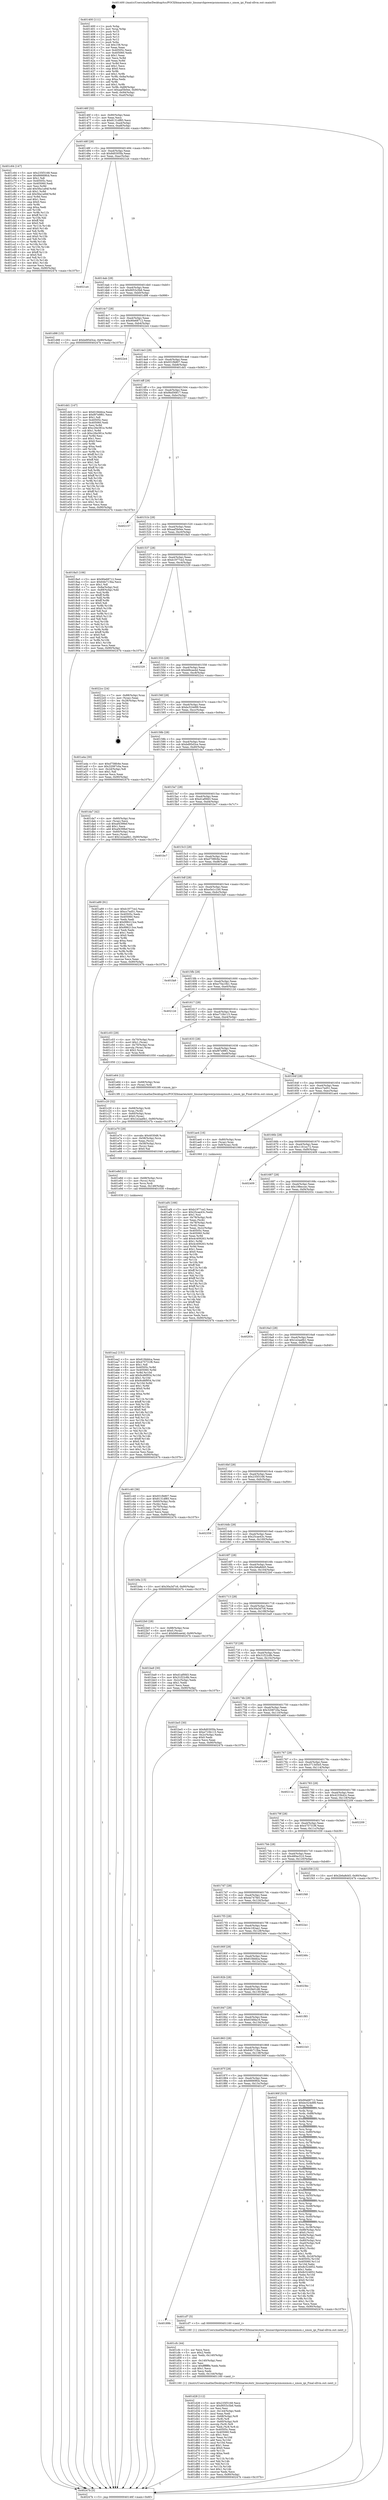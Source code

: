 digraph "0x401400" {
  label = "0x401400 (/mnt/c/Users/mathe/Desktop/tcc/POCII/binaries/extr_linuxarchpowerpcxmonxmon.c_xmon_ipi_Final-ollvm.out::main(0))"
  labelloc = "t"
  node[shape=record]

  Entry [label="",width=0.3,height=0.3,shape=circle,fillcolor=black,style=filled]
  "0x40146f" [label="{
     0x40146f [32]\l
     | [instrs]\l
     &nbsp;&nbsp;0x40146f \<+6\>: mov -0x90(%rbp),%eax\l
     &nbsp;&nbsp;0x401475 \<+2\>: mov %eax,%ecx\l
     &nbsp;&nbsp;0x401477 \<+6\>: sub $0x8131df85,%ecx\l
     &nbsp;&nbsp;0x40147d \<+6\>: mov %eax,-0xa4(%rbp)\l
     &nbsp;&nbsp;0x401483 \<+6\>: mov %ecx,-0xa8(%rbp)\l
     &nbsp;&nbsp;0x401489 \<+6\>: je 0000000000401c64 \<main+0x864\>\l
  }"]
  "0x401c64" [label="{
     0x401c64 [147]\l
     | [instrs]\l
     &nbsp;&nbsp;0x401c64 \<+5\>: mov $0x235f3168,%eax\l
     &nbsp;&nbsp;0x401c69 \<+5\>: mov $0x66669fcb,%ecx\l
     &nbsp;&nbsp;0x401c6e \<+2\>: mov $0x1,%dl\l
     &nbsp;&nbsp;0x401c70 \<+7\>: mov 0x40505c,%esi\l
     &nbsp;&nbsp;0x401c77 \<+7\>: mov 0x405060,%edi\l
     &nbsp;&nbsp;0x401c7e \<+3\>: mov %esi,%r8d\l
     &nbsp;&nbsp;0x401c81 \<+7\>: add $0x56a1a94f,%r8d\l
     &nbsp;&nbsp;0x401c88 \<+4\>: sub $0x1,%r8d\l
     &nbsp;&nbsp;0x401c8c \<+7\>: sub $0x56a1a94f,%r8d\l
     &nbsp;&nbsp;0x401c93 \<+4\>: imul %r8d,%esi\l
     &nbsp;&nbsp;0x401c97 \<+3\>: and $0x1,%esi\l
     &nbsp;&nbsp;0x401c9a \<+3\>: cmp $0x0,%esi\l
     &nbsp;&nbsp;0x401c9d \<+4\>: sete %r9b\l
     &nbsp;&nbsp;0x401ca1 \<+3\>: cmp $0xa,%edi\l
     &nbsp;&nbsp;0x401ca4 \<+4\>: setl %r10b\l
     &nbsp;&nbsp;0x401ca8 \<+3\>: mov %r9b,%r11b\l
     &nbsp;&nbsp;0x401cab \<+4\>: xor $0xff,%r11b\l
     &nbsp;&nbsp;0x401caf \<+3\>: mov %r10b,%bl\l
     &nbsp;&nbsp;0x401cb2 \<+3\>: xor $0xff,%bl\l
     &nbsp;&nbsp;0x401cb5 \<+3\>: xor $0x0,%dl\l
     &nbsp;&nbsp;0x401cb8 \<+3\>: mov %r11b,%r14b\l
     &nbsp;&nbsp;0x401cbb \<+4\>: and $0x0,%r14b\l
     &nbsp;&nbsp;0x401cbf \<+3\>: and %dl,%r9b\l
     &nbsp;&nbsp;0x401cc2 \<+3\>: mov %bl,%r15b\l
     &nbsp;&nbsp;0x401cc5 \<+4\>: and $0x0,%r15b\l
     &nbsp;&nbsp;0x401cc9 \<+3\>: and %dl,%r10b\l
     &nbsp;&nbsp;0x401ccc \<+3\>: or %r9b,%r14b\l
     &nbsp;&nbsp;0x401ccf \<+3\>: or %r10b,%r15b\l
     &nbsp;&nbsp;0x401cd2 \<+3\>: xor %r15b,%r14b\l
     &nbsp;&nbsp;0x401cd5 \<+3\>: or %bl,%r11b\l
     &nbsp;&nbsp;0x401cd8 \<+4\>: xor $0xff,%r11b\l
     &nbsp;&nbsp;0x401cdc \<+3\>: or $0x0,%dl\l
     &nbsp;&nbsp;0x401cdf \<+3\>: and %dl,%r11b\l
     &nbsp;&nbsp;0x401ce2 \<+3\>: or %r11b,%r14b\l
     &nbsp;&nbsp;0x401ce5 \<+4\>: test $0x1,%r14b\l
     &nbsp;&nbsp;0x401ce9 \<+3\>: cmovne %ecx,%eax\l
     &nbsp;&nbsp;0x401cec \<+6\>: mov %eax,-0x90(%rbp)\l
     &nbsp;&nbsp;0x401cf2 \<+5\>: jmp 000000000040247b \<main+0x107b\>\l
  }"]
  "0x40148f" [label="{
     0x40148f [28]\l
     | [instrs]\l
     &nbsp;&nbsp;0x40148f \<+5\>: jmp 0000000000401494 \<main+0x94\>\l
     &nbsp;&nbsp;0x401494 \<+6\>: mov -0xa4(%rbp),%eax\l
     &nbsp;&nbsp;0x40149a \<+5\>: sub $0x8d0305fa,%eax\l
     &nbsp;&nbsp;0x40149f \<+6\>: mov %eax,-0xac(%rbp)\l
     &nbsp;&nbsp;0x4014a5 \<+6\>: je 00000000004021a4 \<main+0xda4\>\l
  }"]
  Exit [label="",width=0.3,height=0.3,shape=circle,fillcolor=black,style=filled,peripheries=2]
  "0x4021a4" [label="{
     0x4021a4\l
  }", style=dashed]
  "0x4014ab" [label="{
     0x4014ab [28]\l
     | [instrs]\l
     &nbsp;&nbsp;0x4014ab \<+5\>: jmp 00000000004014b0 \<main+0xb0\>\l
     &nbsp;&nbsp;0x4014b0 \<+6\>: mov -0xa4(%rbp),%eax\l
     &nbsp;&nbsp;0x4014b6 \<+5\>: sub $0x9053c5b6,%eax\l
     &nbsp;&nbsp;0x4014bb \<+6\>: mov %eax,-0xb0(%rbp)\l
     &nbsp;&nbsp;0x4014c1 \<+6\>: je 0000000000401d98 \<main+0x998\>\l
  }"]
  "0x401ea2" [label="{
     0x401ea2 [151]\l
     | [instrs]\l
     &nbsp;&nbsp;0x401ea2 \<+5\>: mov $0x61fdddca,%eax\l
     &nbsp;&nbsp;0x401ea7 \<+5\>: mov $0x475731f6,%esi\l
     &nbsp;&nbsp;0x401eac \<+2\>: mov $0x1,%dl\l
     &nbsp;&nbsp;0x401eae \<+8\>: mov 0x40505c,%r8d\l
     &nbsp;&nbsp;0x401eb6 \<+8\>: mov 0x405060,%r9d\l
     &nbsp;&nbsp;0x401ebe \<+3\>: mov %r8d,%r10d\l
     &nbsp;&nbsp;0x401ec1 \<+7\>: add $0x9cd6f954,%r10d\l
     &nbsp;&nbsp;0x401ec8 \<+4\>: sub $0x1,%r10d\l
     &nbsp;&nbsp;0x401ecc \<+7\>: sub $0x9cd6f954,%r10d\l
     &nbsp;&nbsp;0x401ed3 \<+4\>: imul %r10d,%r8d\l
     &nbsp;&nbsp;0x401ed7 \<+4\>: and $0x1,%r8d\l
     &nbsp;&nbsp;0x401edb \<+4\>: cmp $0x0,%r8d\l
     &nbsp;&nbsp;0x401edf \<+4\>: sete %r11b\l
     &nbsp;&nbsp;0x401ee3 \<+4\>: cmp $0xa,%r9d\l
     &nbsp;&nbsp;0x401ee7 \<+3\>: setl %bl\l
     &nbsp;&nbsp;0x401eea \<+3\>: mov %r11b,%r14b\l
     &nbsp;&nbsp;0x401eed \<+4\>: xor $0xff,%r14b\l
     &nbsp;&nbsp;0x401ef1 \<+3\>: mov %bl,%r15b\l
     &nbsp;&nbsp;0x401ef4 \<+4\>: xor $0xff,%r15b\l
     &nbsp;&nbsp;0x401ef8 \<+3\>: xor $0x0,%dl\l
     &nbsp;&nbsp;0x401efb \<+3\>: mov %r14b,%r12b\l
     &nbsp;&nbsp;0x401efe \<+4\>: and $0x0,%r12b\l
     &nbsp;&nbsp;0x401f02 \<+3\>: and %dl,%r11b\l
     &nbsp;&nbsp;0x401f05 \<+3\>: mov %r15b,%r13b\l
     &nbsp;&nbsp;0x401f08 \<+4\>: and $0x0,%r13b\l
     &nbsp;&nbsp;0x401f0c \<+2\>: and %dl,%bl\l
     &nbsp;&nbsp;0x401f0e \<+3\>: or %r11b,%r12b\l
     &nbsp;&nbsp;0x401f11 \<+3\>: or %bl,%r13b\l
     &nbsp;&nbsp;0x401f14 \<+3\>: xor %r13b,%r12b\l
     &nbsp;&nbsp;0x401f17 \<+3\>: or %r15b,%r14b\l
     &nbsp;&nbsp;0x401f1a \<+4\>: xor $0xff,%r14b\l
     &nbsp;&nbsp;0x401f1e \<+3\>: or $0x0,%dl\l
     &nbsp;&nbsp;0x401f21 \<+3\>: and %dl,%r14b\l
     &nbsp;&nbsp;0x401f24 \<+3\>: or %r14b,%r12b\l
     &nbsp;&nbsp;0x401f27 \<+4\>: test $0x1,%r12b\l
     &nbsp;&nbsp;0x401f2b \<+3\>: cmovne %esi,%eax\l
     &nbsp;&nbsp;0x401f2e \<+6\>: mov %eax,-0x90(%rbp)\l
     &nbsp;&nbsp;0x401f34 \<+5\>: jmp 000000000040247b \<main+0x107b\>\l
  }"]
  "0x401d98" [label="{
     0x401d98 [15]\l
     | [instrs]\l
     &nbsp;&nbsp;0x401d98 \<+10\>: movl $0xbd95d3ce,-0x90(%rbp)\l
     &nbsp;&nbsp;0x401da2 \<+5\>: jmp 000000000040247b \<main+0x107b\>\l
  }"]
  "0x4014c7" [label="{
     0x4014c7 [28]\l
     | [instrs]\l
     &nbsp;&nbsp;0x4014c7 \<+5\>: jmp 00000000004014cc \<main+0xcc\>\l
     &nbsp;&nbsp;0x4014cc \<+6\>: mov -0xa4(%rbp),%eax\l
     &nbsp;&nbsp;0x4014d2 \<+5\>: sub $0x90e68712,%eax\l
     &nbsp;&nbsp;0x4014d7 \<+6\>: mov %eax,-0xb4(%rbp)\l
     &nbsp;&nbsp;0x4014dd \<+6\>: je 00000000004022e4 \<main+0xee4\>\l
  }"]
  "0x401e8d" [label="{
     0x401e8d [21]\l
     | [instrs]\l
     &nbsp;&nbsp;0x401e8d \<+4\>: mov -0x68(%rbp),%rcx\l
     &nbsp;&nbsp;0x401e91 \<+3\>: mov (%rcx),%rcx\l
     &nbsp;&nbsp;0x401e94 \<+3\>: mov %rcx,%rdi\l
     &nbsp;&nbsp;0x401e97 \<+6\>: mov %eax,-0x148(%rbp)\l
     &nbsp;&nbsp;0x401e9d \<+5\>: call 0000000000401030 \<free@plt\>\l
     | [calls]\l
     &nbsp;&nbsp;0x401030 \{1\} (unknown)\l
  }"]
  "0x4022e4" [label="{
     0x4022e4\l
  }", style=dashed]
  "0x4014e3" [label="{
     0x4014e3 [28]\l
     | [instrs]\l
     &nbsp;&nbsp;0x4014e3 \<+5\>: jmp 00000000004014e8 \<main+0xe8\>\l
     &nbsp;&nbsp;0x4014e8 \<+6\>: mov -0xa4(%rbp),%eax\l
     &nbsp;&nbsp;0x4014ee \<+5\>: sub $0x931fb807,%eax\l
     &nbsp;&nbsp;0x4014f3 \<+6\>: mov %eax,-0xb8(%rbp)\l
     &nbsp;&nbsp;0x4014f9 \<+6\>: je 0000000000401dd1 \<main+0x9d1\>\l
  }"]
  "0x401e70" [label="{
     0x401e70 [29]\l
     | [instrs]\l
     &nbsp;&nbsp;0x401e70 \<+10\>: movabs $0x4030d6,%rdi\l
     &nbsp;&nbsp;0x401e7a \<+4\>: mov -0x58(%rbp),%rcx\l
     &nbsp;&nbsp;0x401e7e \<+2\>: mov %eax,(%rcx)\l
     &nbsp;&nbsp;0x401e80 \<+4\>: mov -0x58(%rbp),%rcx\l
     &nbsp;&nbsp;0x401e84 \<+2\>: mov (%rcx),%esi\l
     &nbsp;&nbsp;0x401e86 \<+2\>: mov $0x0,%al\l
     &nbsp;&nbsp;0x401e88 \<+5\>: call 0000000000401040 \<printf@plt\>\l
     | [calls]\l
     &nbsp;&nbsp;0x401040 \{1\} (unknown)\l
  }"]
  "0x401dd1" [label="{
     0x401dd1 [147]\l
     | [instrs]\l
     &nbsp;&nbsp;0x401dd1 \<+5\>: mov $0x61fdddca,%eax\l
     &nbsp;&nbsp;0x401dd6 \<+5\>: mov $0xf97e9f61,%ecx\l
     &nbsp;&nbsp;0x401ddb \<+2\>: mov $0x1,%dl\l
     &nbsp;&nbsp;0x401ddd \<+7\>: mov 0x40505c,%esi\l
     &nbsp;&nbsp;0x401de4 \<+7\>: mov 0x405060,%edi\l
     &nbsp;&nbsp;0x401deb \<+3\>: mov %esi,%r8d\l
     &nbsp;&nbsp;0x401dee \<+7\>: add $0xc26e381e,%r8d\l
     &nbsp;&nbsp;0x401df5 \<+4\>: sub $0x1,%r8d\l
     &nbsp;&nbsp;0x401df9 \<+7\>: sub $0xc26e381e,%r8d\l
     &nbsp;&nbsp;0x401e00 \<+4\>: imul %r8d,%esi\l
     &nbsp;&nbsp;0x401e04 \<+3\>: and $0x1,%esi\l
     &nbsp;&nbsp;0x401e07 \<+3\>: cmp $0x0,%esi\l
     &nbsp;&nbsp;0x401e0a \<+4\>: sete %r9b\l
     &nbsp;&nbsp;0x401e0e \<+3\>: cmp $0xa,%edi\l
     &nbsp;&nbsp;0x401e11 \<+4\>: setl %r10b\l
     &nbsp;&nbsp;0x401e15 \<+3\>: mov %r9b,%r11b\l
     &nbsp;&nbsp;0x401e18 \<+4\>: xor $0xff,%r11b\l
     &nbsp;&nbsp;0x401e1c \<+3\>: mov %r10b,%bl\l
     &nbsp;&nbsp;0x401e1f \<+3\>: xor $0xff,%bl\l
     &nbsp;&nbsp;0x401e22 \<+3\>: xor $0x1,%dl\l
     &nbsp;&nbsp;0x401e25 \<+3\>: mov %r11b,%r14b\l
     &nbsp;&nbsp;0x401e28 \<+4\>: and $0xff,%r14b\l
     &nbsp;&nbsp;0x401e2c \<+3\>: and %dl,%r9b\l
     &nbsp;&nbsp;0x401e2f \<+3\>: mov %bl,%r15b\l
     &nbsp;&nbsp;0x401e32 \<+4\>: and $0xff,%r15b\l
     &nbsp;&nbsp;0x401e36 \<+3\>: and %dl,%r10b\l
     &nbsp;&nbsp;0x401e39 \<+3\>: or %r9b,%r14b\l
     &nbsp;&nbsp;0x401e3c \<+3\>: or %r10b,%r15b\l
     &nbsp;&nbsp;0x401e3f \<+3\>: xor %r15b,%r14b\l
     &nbsp;&nbsp;0x401e42 \<+3\>: or %bl,%r11b\l
     &nbsp;&nbsp;0x401e45 \<+4\>: xor $0xff,%r11b\l
     &nbsp;&nbsp;0x401e49 \<+3\>: or $0x1,%dl\l
     &nbsp;&nbsp;0x401e4c \<+3\>: and %dl,%r11b\l
     &nbsp;&nbsp;0x401e4f \<+3\>: or %r11b,%r14b\l
     &nbsp;&nbsp;0x401e52 \<+4\>: test $0x1,%r14b\l
     &nbsp;&nbsp;0x401e56 \<+3\>: cmovne %ecx,%eax\l
     &nbsp;&nbsp;0x401e59 \<+6\>: mov %eax,-0x90(%rbp)\l
     &nbsp;&nbsp;0x401e5f \<+5\>: jmp 000000000040247b \<main+0x107b\>\l
  }"]
  "0x4014ff" [label="{
     0x4014ff [28]\l
     | [instrs]\l
     &nbsp;&nbsp;0x4014ff \<+5\>: jmp 0000000000401504 \<main+0x104\>\l
     &nbsp;&nbsp;0x401504 \<+6\>: mov -0xa4(%rbp),%eax\l
     &nbsp;&nbsp;0x40150a \<+5\>: sub $0x9bd56817,%eax\l
     &nbsp;&nbsp;0x40150f \<+6\>: mov %eax,-0xbc(%rbp)\l
     &nbsp;&nbsp;0x401515 \<+6\>: je 0000000000402157 \<main+0xd57\>\l
  }"]
  "0x401d28" [label="{
     0x401d28 [112]\l
     | [instrs]\l
     &nbsp;&nbsp;0x401d28 \<+5\>: mov $0x235f3168,%ecx\l
     &nbsp;&nbsp;0x401d2d \<+5\>: mov $0x9053c5b6,%edx\l
     &nbsp;&nbsp;0x401d32 \<+2\>: xor %esi,%esi\l
     &nbsp;&nbsp;0x401d34 \<+6\>: mov -0x144(%rbp),%edi\l
     &nbsp;&nbsp;0x401d3a \<+3\>: imul %eax,%edi\l
     &nbsp;&nbsp;0x401d3d \<+4\>: mov -0x68(%rbp),%r8\l
     &nbsp;&nbsp;0x401d41 \<+3\>: mov (%r8),%r8\l
     &nbsp;&nbsp;0x401d44 \<+4\>: mov -0x60(%rbp),%r9\l
     &nbsp;&nbsp;0x401d48 \<+3\>: movslq (%r9),%r9\l
     &nbsp;&nbsp;0x401d4b \<+4\>: mov %edi,(%r8,%r9,4)\l
     &nbsp;&nbsp;0x401d4f \<+7\>: mov 0x40505c,%eax\l
     &nbsp;&nbsp;0x401d56 \<+7\>: mov 0x405060,%edi\l
     &nbsp;&nbsp;0x401d5d \<+3\>: sub $0x1,%esi\l
     &nbsp;&nbsp;0x401d60 \<+3\>: mov %eax,%r10d\l
     &nbsp;&nbsp;0x401d63 \<+3\>: add %esi,%r10d\l
     &nbsp;&nbsp;0x401d66 \<+4\>: imul %r10d,%eax\l
     &nbsp;&nbsp;0x401d6a \<+3\>: and $0x1,%eax\l
     &nbsp;&nbsp;0x401d6d \<+3\>: cmp $0x0,%eax\l
     &nbsp;&nbsp;0x401d70 \<+4\>: sete %r11b\l
     &nbsp;&nbsp;0x401d74 \<+3\>: cmp $0xa,%edi\l
     &nbsp;&nbsp;0x401d77 \<+3\>: setl %bl\l
     &nbsp;&nbsp;0x401d7a \<+3\>: mov %r11b,%r14b\l
     &nbsp;&nbsp;0x401d7d \<+3\>: and %bl,%r14b\l
     &nbsp;&nbsp;0x401d80 \<+3\>: xor %bl,%r11b\l
     &nbsp;&nbsp;0x401d83 \<+3\>: or %r11b,%r14b\l
     &nbsp;&nbsp;0x401d86 \<+4\>: test $0x1,%r14b\l
     &nbsp;&nbsp;0x401d8a \<+3\>: cmovne %edx,%ecx\l
     &nbsp;&nbsp;0x401d8d \<+6\>: mov %ecx,-0x90(%rbp)\l
     &nbsp;&nbsp;0x401d93 \<+5\>: jmp 000000000040247b \<main+0x107b\>\l
  }"]
  "0x402157" [label="{
     0x402157\l
  }", style=dashed]
  "0x40151b" [label="{
     0x40151b [28]\l
     | [instrs]\l
     &nbsp;&nbsp;0x40151b \<+5\>: jmp 0000000000401520 \<main+0x120\>\l
     &nbsp;&nbsp;0x401520 \<+6\>: mov -0xa4(%rbp),%eax\l
     &nbsp;&nbsp;0x401526 \<+5\>: sub $0xaaf3b0ee,%eax\l
     &nbsp;&nbsp;0x40152b \<+6\>: mov %eax,-0xc0(%rbp)\l
     &nbsp;&nbsp;0x401531 \<+6\>: je 00000000004018a5 \<main+0x4a5\>\l
  }"]
  "0x401cfc" [label="{
     0x401cfc [44]\l
     | [instrs]\l
     &nbsp;&nbsp;0x401cfc \<+2\>: xor %ecx,%ecx\l
     &nbsp;&nbsp;0x401cfe \<+5\>: mov $0x2,%edx\l
     &nbsp;&nbsp;0x401d03 \<+6\>: mov %edx,-0x140(%rbp)\l
     &nbsp;&nbsp;0x401d09 \<+1\>: cltd\l
     &nbsp;&nbsp;0x401d0a \<+6\>: mov -0x140(%rbp),%esi\l
     &nbsp;&nbsp;0x401d10 \<+2\>: idiv %esi\l
     &nbsp;&nbsp;0x401d12 \<+6\>: imul $0xfffffffe,%edx,%edx\l
     &nbsp;&nbsp;0x401d18 \<+3\>: sub $0x1,%ecx\l
     &nbsp;&nbsp;0x401d1b \<+2\>: sub %ecx,%edx\l
     &nbsp;&nbsp;0x401d1d \<+6\>: mov %edx,-0x144(%rbp)\l
     &nbsp;&nbsp;0x401d23 \<+5\>: call 0000000000401160 \<next_i\>\l
     | [calls]\l
     &nbsp;&nbsp;0x401160 \{1\} (/mnt/c/Users/mathe/Desktop/tcc/POCII/binaries/extr_linuxarchpowerpcxmonxmon.c_xmon_ipi_Final-ollvm.out::next_i)\l
  }"]
  "0x4018a5" [label="{
     0x4018a5 [106]\l
     | [instrs]\l
     &nbsp;&nbsp;0x4018a5 \<+5\>: mov $0x90e68712,%eax\l
     &nbsp;&nbsp;0x4018aa \<+5\>: mov $0x64b713ba,%ecx\l
     &nbsp;&nbsp;0x4018af \<+2\>: mov $0x1,%dl\l
     &nbsp;&nbsp;0x4018b1 \<+7\>: mov -0x8a(%rbp),%sil\l
     &nbsp;&nbsp;0x4018b8 \<+7\>: mov -0x89(%rbp),%dil\l
     &nbsp;&nbsp;0x4018bf \<+3\>: mov %sil,%r8b\l
     &nbsp;&nbsp;0x4018c2 \<+4\>: xor $0xff,%r8b\l
     &nbsp;&nbsp;0x4018c6 \<+3\>: mov %dil,%r9b\l
     &nbsp;&nbsp;0x4018c9 \<+4\>: xor $0xff,%r9b\l
     &nbsp;&nbsp;0x4018cd \<+3\>: xor $0x0,%dl\l
     &nbsp;&nbsp;0x4018d0 \<+3\>: mov %r8b,%r10b\l
     &nbsp;&nbsp;0x4018d3 \<+4\>: and $0x0,%r10b\l
     &nbsp;&nbsp;0x4018d7 \<+3\>: and %dl,%sil\l
     &nbsp;&nbsp;0x4018da \<+3\>: mov %r9b,%r11b\l
     &nbsp;&nbsp;0x4018dd \<+4\>: and $0x0,%r11b\l
     &nbsp;&nbsp;0x4018e1 \<+3\>: and %dl,%dil\l
     &nbsp;&nbsp;0x4018e4 \<+3\>: or %sil,%r10b\l
     &nbsp;&nbsp;0x4018e7 \<+3\>: or %dil,%r11b\l
     &nbsp;&nbsp;0x4018ea \<+3\>: xor %r11b,%r10b\l
     &nbsp;&nbsp;0x4018ed \<+3\>: or %r9b,%r8b\l
     &nbsp;&nbsp;0x4018f0 \<+4\>: xor $0xff,%r8b\l
     &nbsp;&nbsp;0x4018f4 \<+3\>: or $0x0,%dl\l
     &nbsp;&nbsp;0x4018f7 \<+3\>: and %dl,%r8b\l
     &nbsp;&nbsp;0x4018fa \<+3\>: or %r8b,%r10b\l
     &nbsp;&nbsp;0x4018fd \<+4\>: test $0x1,%r10b\l
     &nbsp;&nbsp;0x401901 \<+3\>: cmovne %ecx,%eax\l
     &nbsp;&nbsp;0x401904 \<+6\>: mov %eax,-0x90(%rbp)\l
     &nbsp;&nbsp;0x40190a \<+5\>: jmp 000000000040247b \<main+0x107b\>\l
  }"]
  "0x401537" [label="{
     0x401537 [28]\l
     | [instrs]\l
     &nbsp;&nbsp;0x401537 \<+5\>: jmp 000000000040153c \<main+0x13c\>\l
     &nbsp;&nbsp;0x40153c \<+6\>: mov -0xa4(%rbp),%eax\l
     &nbsp;&nbsp;0x401542 \<+5\>: sub $0xb1977ce2,%eax\l
     &nbsp;&nbsp;0x401547 \<+6\>: mov %eax,-0xc4(%rbp)\l
     &nbsp;&nbsp;0x40154d \<+6\>: je 0000000000402329 \<main+0xf29\>\l
  }"]
  "0x40247b" [label="{
     0x40247b [5]\l
     | [instrs]\l
     &nbsp;&nbsp;0x40247b \<+5\>: jmp 000000000040146f \<main+0x6f\>\l
  }"]
  "0x401400" [label="{
     0x401400 [111]\l
     | [instrs]\l
     &nbsp;&nbsp;0x401400 \<+1\>: push %rbp\l
     &nbsp;&nbsp;0x401401 \<+3\>: mov %rsp,%rbp\l
     &nbsp;&nbsp;0x401404 \<+2\>: push %r15\l
     &nbsp;&nbsp;0x401406 \<+2\>: push %r14\l
     &nbsp;&nbsp;0x401408 \<+2\>: push %r13\l
     &nbsp;&nbsp;0x40140a \<+2\>: push %r12\l
     &nbsp;&nbsp;0x40140c \<+1\>: push %rbx\l
     &nbsp;&nbsp;0x40140d \<+7\>: sub $0x158,%rsp\l
     &nbsp;&nbsp;0x401414 \<+2\>: xor %eax,%eax\l
     &nbsp;&nbsp;0x401416 \<+7\>: mov 0x40505c,%ecx\l
     &nbsp;&nbsp;0x40141d \<+7\>: mov 0x405060,%edx\l
     &nbsp;&nbsp;0x401424 \<+3\>: sub $0x1,%eax\l
     &nbsp;&nbsp;0x401427 \<+3\>: mov %ecx,%r8d\l
     &nbsp;&nbsp;0x40142a \<+3\>: add %eax,%r8d\l
     &nbsp;&nbsp;0x40142d \<+4\>: imul %r8d,%ecx\l
     &nbsp;&nbsp;0x401431 \<+3\>: and $0x1,%ecx\l
     &nbsp;&nbsp;0x401434 \<+3\>: cmp $0x0,%ecx\l
     &nbsp;&nbsp;0x401437 \<+4\>: sete %r9b\l
     &nbsp;&nbsp;0x40143b \<+4\>: and $0x1,%r9b\l
     &nbsp;&nbsp;0x40143f \<+7\>: mov %r9b,-0x8a(%rbp)\l
     &nbsp;&nbsp;0x401446 \<+3\>: cmp $0xa,%edx\l
     &nbsp;&nbsp;0x401449 \<+4\>: setl %r9b\l
     &nbsp;&nbsp;0x40144d \<+4\>: and $0x1,%r9b\l
     &nbsp;&nbsp;0x401451 \<+7\>: mov %r9b,-0x89(%rbp)\l
     &nbsp;&nbsp;0x401458 \<+10\>: movl $0xaaf3b0ee,-0x90(%rbp)\l
     &nbsp;&nbsp;0x401462 \<+6\>: mov %edi,-0x94(%rbp)\l
     &nbsp;&nbsp;0x401468 \<+7\>: mov %rsi,-0xa0(%rbp)\l
  }"]
  "0x40189b" [label="{
     0x40189b\l
  }", style=dashed]
  "0x402329" [label="{
     0x402329\l
  }", style=dashed]
  "0x401553" [label="{
     0x401553 [28]\l
     | [instrs]\l
     &nbsp;&nbsp;0x401553 \<+5\>: jmp 0000000000401558 \<main+0x158\>\l
     &nbsp;&nbsp;0x401558 \<+6\>: mov -0xa4(%rbp),%eax\l
     &nbsp;&nbsp;0x40155e \<+5\>: sub $0xb66cee4d,%eax\l
     &nbsp;&nbsp;0x401563 \<+6\>: mov %eax,-0xc8(%rbp)\l
     &nbsp;&nbsp;0x401569 \<+6\>: je 00000000004022cc \<main+0xecc\>\l
  }"]
  "0x401cf7" [label="{
     0x401cf7 [5]\l
     | [instrs]\l
     &nbsp;&nbsp;0x401cf7 \<+5\>: call 0000000000401160 \<next_i\>\l
     | [calls]\l
     &nbsp;&nbsp;0x401160 \{1\} (/mnt/c/Users/mathe/Desktop/tcc/POCII/binaries/extr_linuxarchpowerpcxmonxmon.c_xmon_ipi_Final-ollvm.out::next_i)\l
  }"]
  "0x4022cc" [label="{
     0x4022cc [24]\l
     | [instrs]\l
     &nbsp;&nbsp;0x4022cc \<+7\>: mov -0x88(%rbp),%rax\l
     &nbsp;&nbsp;0x4022d3 \<+2\>: mov (%rax),%eax\l
     &nbsp;&nbsp;0x4022d5 \<+4\>: lea -0x28(%rbp),%rsp\l
     &nbsp;&nbsp;0x4022d9 \<+1\>: pop %rbx\l
     &nbsp;&nbsp;0x4022da \<+2\>: pop %r12\l
     &nbsp;&nbsp;0x4022dc \<+2\>: pop %r13\l
     &nbsp;&nbsp;0x4022de \<+2\>: pop %r14\l
     &nbsp;&nbsp;0x4022e0 \<+2\>: pop %r15\l
     &nbsp;&nbsp;0x4022e2 \<+1\>: pop %rbp\l
     &nbsp;&nbsp;0x4022e3 \<+1\>: ret\l
  }"]
  "0x40156f" [label="{
     0x40156f [28]\l
     | [instrs]\l
     &nbsp;&nbsp;0x40156f \<+5\>: jmp 0000000000401574 \<main+0x174\>\l
     &nbsp;&nbsp;0x401574 \<+6\>: mov -0xa4(%rbp),%eax\l
     &nbsp;&nbsp;0x40157a \<+5\>: sub $0xbc524d99,%eax\l
     &nbsp;&nbsp;0x40157f \<+6\>: mov %eax,-0xcc(%rbp)\l
     &nbsp;&nbsp;0x401585 \<+6\>: je 0000000000401a4a \<main+0x64a\>\l
  }"]
  "0x401c20" [label="{
     0x401c20 [32]\l
     | [instrs]\l
     &nbsp;&nbsp;0x401c20 \<+4\>: mov -0x68(%rbp),%rdi\l
     &nbsp;&nbsp;0x401c24 \<+3\>: mov %rax,(%rdi)\l
     &nbsp;&nbsp;0x401c27 \<+4\>: mov -0x60(%rbp),%rax\l
     &nbsp;&nbsp;0x401c2b \<+6\>: movl $0x0,(%rax)\l
     &nbsp;&nbsp;0x401c31 \<+10\>: movl $0x1e2aa6b1,-0x90(%rbp)\l
     &nbsp;&nbsp;0x401c3b \<+5\>: jmp 000000000040247b \<main+0x107b\>\l
  }"]
  "0x401a4a" [label="{
     0x401a4a [30]\l
     | [instrs]\l
     &nbsp;&nbsp;0x401a4a \<+5\>: mov $0xd758fc6e,%eax\l
     &nbsp;&nbsp;0x401a4f \<+5\>: mov $0x32087c0a,%ecx\l
     &nbsp;&nbsp;0x401a54 \<+3\>: mov -0x2d(%rbp),%dl\l
     &nbsp;&nbsp;0x401a57 \<+3\>: test $0x1,%dl\l
     &nbsp;&nbsp;0x401a5a \<+3\>: cmovne %ecx,%eax\l
     &nbsp;&nbsp;0x401a5d \<+6\>: mov %eax,-0x90(%rbp)\l
     &nbsp;&nbsp;0x401a63 \<+5\>: jmp 000000000040247b \<main+0x107b\>\l
  }"]
  "0x40158b" [label="{
     0x40158b [28]\l
     | [instrs]\l
     &nbsp;&nbsp;0x40158b \<+5\>: jmp 0000000000401590 \<main+0x190\>\l
     &nbsp;&nbsp;0x401590 \<+6\>: mov -0xa4(%rbp),%eax\l
     &nbsp;&nbsp;0x401596 \<+5\>: sub $0xbd95d3ce,%eax\l
     &nbsp;&nbsp;0x40159b \<+6\>: mov %eax,-0xd0(%rbp)\l
     &nbsp;&nbsp;0x4015a1 \<+6\>: je 0000000000401da7 \<main+0x9a7\>\l
  }"]
  "0x401af4" [label="{
     0x401af4 [166]\l
     | [instrs]\l
     &nbsp;&nbsp;0x401af4 \<+5\>: mov $0xb1977ce2,%ecx\l
     &nbsp;&nbsp;0x401af9 \<+5\>: mov $0x25cae43c,%edx\l
     &nbsp;&nbsp;0x401afe \<+3\>: mov $0x1,%sil\l
     &nbsp;&nbsp;0x401b01 \<+4\>: mov -0x78(%rbp),%rdi\l
     &nbsp;&nbsp;0x401b05 \<+2\>: mov %eax,(%rdi)\l
     &nbsp;&nbsp;0x401b07 \<+4\>: mov -0x78(%rbp),%rdi\l
     &nbsp;&nbsp;0x401b0b \<+2\>: mov (%rdi),%eax\l
     &nbsp;&nbsp;0x401b0d \<+3\>: mov %eax,-0x2c(%rbp)\l
     &nbsp;&nbsp;0x401b10 \<+7\>: mov 0x40505c,%eax\l
     &nbsp;&nbsp;0x401b17 \<+8\>: mov 0x405060,%r8d\l
     &nbsp;&nbsp;0x401b1f \<+3\>: mov %eax,%r9d\l
     &nbsp;&nbsp;0x401b22 \<+7\>: add $0x4c409263,%r9d\l
     &nbsp;&nbsp;0x401b29 \<+4\>: sub $0x1,%r9d\l
     &nbsp;&nbsp;0x401b2d \<+7\>: sub $0x4c409263,%r9d\l
     &nbsp;&nbsp;0x401b34 \<+4\>: imul %r9d,%eax\l
     &nbsp;&nbsp;0x401b38 \<+3\>: and $0x1,%eax\l
     &nbsp;&nbsp;0x401b3b \<+3\>: cmp $0x0,%eax\l
     &nbsp;&nbsp;0x401b3e \<+4\>: sete %r10b\l
     &nbsp;&nbsp;0x401b42 \<+4\>: cmp $0xa,%r8d\l
     &nbsp;&nbsp;0x401b46 \<+4\>: setl %r11b\l
     &nbsp;&nbsp;0x401b4a \<+3\>: mov %r10b,%bl\l
     &nbsp;&nbsp;0x401b4d \<+3\>: xor $0xff,%bl\l
     &nbsp;&nbsp;0x401b50 \<+3\>: mov %r11b,%r14b\l
     &nbsp;&nbsp;0x401b53 \<+4\>: xor $0xff,%r14b\l
     &nbsp;&nbsp;0x401b57 \<+4\>: xor $0x1,%sil\l
     &nbsp;&nbsp;0x401b5b \<+3\>: mov %bl,%r15b\l
     &nbsp;&nbsp;0x401b5e \<+4\>: and $0xff,%r15b\l
     &nbsp;&nbsp;0x401b62 \<+3\>: and %sil,%r10b\l
     &nbsp;&nbsp;0x401b65 \<+3\>: mov %r14b,%r12b\l
     &nbsp;&nbsp;0x401b68 \<+4\>: and $0xff,%r12b\l
     &nbsp;&nbsp;0x401b6c \<+3\>: and %sil,%r11b\l
     &nbsp;&nbsp;0x401b6f \<+3\>: or %r10b,%r15b\l
     &nbsp;&nbsp;0x401b72 \<+3\>: or %r11b,%r12b\l
     &nbsp;&nbsp;0x401b75 \<+3\>: xor %r12b,%r15b\l
     &nbsp;&nbsp;0x401b78 \<+3\>: or %r14b,%bl\l
     &nbsp;&nbsp;0x401b7b \<+3\>: xor $0xff,%bl\l
     &nbsp;&nbsp;0x401b7e \<+4\>: or $0x1,%sil\l
     &nbsp;&nbsp;0x401b82 \<+3\>: and %sil,%bl\l
     &nbsp;&nbsp;0x401b85 \<+3\>: or %bl,%r15b\l
     &nbsp;&nbsp;0x401b88 \<+4\>: test $0x1,%r15b\l
     &nbsp;&nbsp;0x401b8c \<+3\>: cmovne %edx,%ecx\l
     &nbsp;&nbsp;0x401b8f \<+6\>: mov %ecx,-0x90(%rbp)\l
     &nbsp;&nbsp;0x401b95 \<+5\>: jmp 000000000040247b \<main+0x107b\>\l
  }"]
  "0x401da7" [label="{
     0x401da7 [42]\l
     | [instrs]\l
     &nbsp;&nbsp;0x401da7 \<+4\>: mov -0x60(%rbp),%rax\l
     &nbsp;&nbsp;0x401dab \<+2\>: mov (%rax),%ecx\l
     &nbsp;&nbsp;0x401dad \<+6\>: sub $0xaf4398ef,%ecx\l
     &nbsp;&nbsp;0x401db3 \<+3\>: add $0x1,%ecx\l
     &nbsp;&nbsp;0x401db6 \<+6\>: add $0xaf4398ef,%ecx\l
     &nbsp;&nbsp;0x401dbc \<+4\>: mov -0x60(%rbp),%rax\l
     &nbsp;&nbsp;0x401dc0 \<+2\>: mov %ecx,(%rax)\l
     &nbsp;&nbsp;0x401dc2 \<+10\>: movl $0x1e2aa6b1,-0x90(%rbp)\l
     &nbsp;&nbsp;0x401dcc \<+5\>: jmp 000000000040247b \<main+0x107b\>\l
  }"]
  "0x4015a7" [label="{
     0x4015a7 [28]\l
     | [instrs]\l
     &nbsp;&nbsp;0x4015a7 \<+5\>: jmp 00000000004015ac \<main+0x1ac\>\l
     &nbsp;&nbsp;0x4015ac \<+6\>: mov -0xa4(%rbp),%eax\l
     &nbsp;&nbsp;0x4015b2 \<+5\>: sub $0xd1af0fd3,%eax\l
     &nbsp;&nbsp;0x4015b7 \<+6\>: mov %eax,-0xd4(%rbp)\l
     &nbsp;&nbsp;0x4015bd \<+6\>: je 0000000000401bc7 \<main+0x7c7\>\l
  }"]
  "0x40187f" [label="{
     0x40187f [28]\l
     | [instrs]\l
     &nbsp;&nbsp;0x40187f \<+5\>: jmp 0000000000401884 \<main+0x484\>\l
     &nbsp;&nbsp;0x401884 \<+6\>: mov -0xa4(%rbp),%eax\l
     &nbsp;&nbsp;0x40188a \<+5\>: sub $0x66669fcb,%eax\l
     &nbsp;&nbsp;0x40188f \<+6\>: mov %eax,-0x13c(%rbp)\l
     &nbsp;&nbsp;0x401895 \<+6\>: je 0000000000401cf7 \<main+0x8f7\>\l
  }"]
  "0x401bc7" [label="{
     0x401bc7\l
  }", style=dashed]
  "0x4015c3" [label="{
     0x4015c3 [28]\l
     | [instrs]\l
     &nbsp;&nbsp;0x4015c3 \<+5\>: jmp 00000000004015c8 \<main+0x1c8\>\l
     &nbsp;&nbsp;0x4015c8 \<+6\>: mov -0xa4(%rbp),%eax\l
     &nbsp;&nbsp;0x4015ce \<+5\>: sub $0xd758fc6e,%eax\l
     &nbsp;&nbsp;0x4015d3 \<+6\>: mov %eax,-0xd8(%rbp)\l
     &nbsp;&nbsp;0x4015d9 \<+6\>: je 0000000000401a89 \<main+0x689\>\l
  }"]
  "0x40190f" [label="{
     0x40190f [315]\l
     | [instrs]\l
     &nbsp;&nbsp;0x40190f \<+5\>: mov $0x90e68712,%eax\l
     &nbsp;&nbsp;0x401914 \<+5\>: mov $0xbc524d99,%ecx\l
     &nbsp;&nbsp;0x401919 \<+3\>: mov %rsp,%rdx\l
     &nbsp;&nbsp;0x40191c \<+4\>: add $0xfffffffffffffff0,%rdx\l
     &nbsp;&nbsp;0x401920 \<+3\>: mov %rdx,%rsp\l
     &nbsp;&nbsp;0x401923 \<+7\>: mov %rdx,-0x88(%rbp)\l
     &nbsp;&nbsp;0x40192a \<+3\>: mov %rsp,%rdx\l
     &nbsp;&nbsp;0x40192d \<+4\>: add $0xfffffffffffffff0,%rdx\l
     &nbsp;&nbsp;0x401931 \<+3\>: mov %rdx,%rsp\l
     &nbsp;&nbsp;0x401934 \<+3\>: mov %rsp,%rsi\l
     &nbsp;&nbsp;0x401937 \<+4\>: add $0xfffffffffffffff0,%rsi\l
     &nbsp;&nbsp;0x40193b \<+3\>: mov %rsi,%rsp\l
     &nbsp;&nbsp;0x40193e \<+4\>: mov %rsi,-0x80(%rbp)\l
     &nbsp;&nbsp;0x401942 \<+3\>: mov %rsp,%rsi\l
     &nbsp;&nbsp;0x401945 \<+4\>: add $0xfffffffffffffff0,%rsi\l
     &nbsp;&nbsp;0x401949 \<+3\>: mov %rsi,%rsp\l
     &nbsp;&nbsp;0x40194c \<+4\>: mov %rsi,-0x78(%rbp)\l
     &nbsp;&nbsp;0x401950 \<+3\>: mov %rsp,%rsi\l
     &nbsp;&nbsp;0x401953 \<+4\>: add $0xfffffffffffffff0,%rsi\l
     &nbsp;&nbsp;0x401957 \<+3\>: mov %rsi,%rsp\l
     &nbsp;&nbsp;0x40195a \<+4\>: mov %rsi,-0x70(%rbp)\l
     &nbsp;&nbsp;0x40195e \<+3\>: mov %rsp,%rsi\l
     &nbsp;&nbsp;0x401961 \<+4\>: add $0xfffffffffffffff0,%rsi\l
     &nbsp;&nbsp;0x401965 \<+3\>: mov %rsi,%rsp\l
     &nbsp;&nbsp;0x401968 \<+4\>: mov %rsi,-0x68(%rbp)\l
     &nbsp;&nbsp;0x40196c \<+3\>: mov %rsp,%rsi\l
     &nbsp;&nbsp;0x40196f \<+4\>: add $0xfffffffffffffff0,%rsi\l
     &nbsp;&nbsp;0x401973 \<+3\>: mov %rsi,%rsp\l
     &nbsp;&nbsp;0x401976 \<+4\>: mov %rsi,-0x60(%rbp)\l
     &nbsp;&nbsp;0x40197a \<+3\>: mov %rsp,%rsi\l
     &nbsp;&nbsp;0x40197d \<+4\>: add $0xfffffffffffffff0,%rsi\l
     &nbsp;&nbsp;0x401981 \<+3\>: mov %rsi,%rsp\l
     &nbsp;&nbsp;0x401984 \<+4\>: mov %rsi,-0x58(%rbp)\l
     &nbsp;&nbsp;0x401988 \<+3\>: mov %rsp,%rsi\l
     &nbsp;&nbsp;0x40198b \<+4\>: add $0xfffffffffffffff0,%rsi\l
     &nbsp;&nbsp;0x40198f \<+3\>: mov %rsi,%rsp\l
     &nbsp;&nbsp;0x401992 \<+4\>: mov %rsi,-0x50(%rbp)\l
     &nbsp;&nbsp;0x401996 \<+3\>: mov %rsp,%rsi\l
     &nbsp;&nbsp;0x401999 \<+4\>: add $0xfffffffffffffff0,%rsi\l
     &nbsp;&nbsp;0x40199d \<+3\>: mov %rsi,%rsp\l
     &nbsp;&nbsp;0x4019a0 \<+4\>: mov %rsi,-0x48(%rbp)\l
     &nbsp;&nbsp;0x4019a4 \<+3\>: mov %rsp,%rsi\l
     &nbsp;&nbsp;0x4019a7 \<+4\>: add $0xfffffffffffffff0,%rsi\l
     &nbsp;&nbsp;0x4019ab \<+3\>: mov %rsi,%rsp\l
     &nbsp;&nbsp;0x4019ae \<+4\>: mov %rsi,-0x40(%rbp)\l
     &nbsp;&nbsp;0x4019b2 \<+3\>: mov %rsp,%rsi\l
     &nbsp;&nbsp;0x4019b5 \<+4\>: add $0xfffffffffffffff0,%rsi\l
     &nbsp;&nbsp;0x4019b9 \<+3\>: mov %rsi,%rsp\l
     &nbsp;&nbsp;0x4019bc \<+4\>: mov %rsi,-0x38(%rbp)\l
     &nbsp;&nbsp;0x4019c0 \<+7\>: mov -0x88(%rbp),%rsi\l
     &nbsp;&nbsp;0x4019c7 \<+6\>: movl $0x0,(%rsi)\l
     &nbsp;&nbsp;0x4019cd \<+6\>: mov -0x94(%rbp),%edi\l
     &nbsp;&nbsp;0x4019d3 \<+2\>: mov %edi,(%rdx)\l
     &nbsp;&nbsp;0x4019d5 \<+4\>: mov -0x80(%rbp),%rsi\l
     &nbsp;&nbsp;0x4019d9 \<+7\>: mov -0xa0(%rbp),%r8\l
     &nbsp;&nbsp;0x4019e0 \<+3\>: mov %r8,(%rsi)\l
     &nbsp;&nbsp;0x4019e3 \<+3\>: cmpl $0x2,(%rdx)\l
     &nbsp;&nbsp;0x4019e6 \<+4\>: setne %r9b\l
     &nbsp;&nbsp;0x4019ea \<+4\>: and $0x1,%r9b\l
     &nbsp;&nbsp;0x4019ee \<+4\>: mov %r9b,-0x2d(%rbp)\l
     &nbsp;&nbsp;0x4019f2 \<+8\>: mov 0x40505c,%r10d\l
     &nbsp;&nbsp;0x4019fa \<+8\>: mov 0x405060,%r11d\l
     &nbsp;&nbsp;0x401a02 \<+3\>: mov %r10d,%ebx\l
     &nbsp;&nbsp;0x401a05 \<+6\>: add $0x8c524852,%ebx\l
     &nbsp;&nbsp;0x401a0b \<+3\>: sub $0x1,%ebx\l
     &nbsp;&nbsp;0x401a0e \<+6\>: sub $0x8c524852,%ebx\l
     &nbsp;&nbsp;0x401a14 \<+4\>: imul %ebx,%r10d\l
     &nbsp;&nbsp;0x401a18 \<+4\>: and $0x1,%r10d\l
     &nbsp;&nbsp;0x401a1c \<+4\>: cmp $0x0,%r10d\l
     &nbsp;&nbsp;0x401a20 \<+4\>: sete %r9b\l
     &nbsp;&nbsp;0x401a24 \<+4\>: cmp $0xa,%r11d\l
     &nbsp;&nbsp;0x401a28 \<+4\>: setl %r14b\l
     &nbsp;&nbsp;0x401a2c \<+3\>: mov %r9b,%r15b\l
     &nbsp;&nbsp;0x401a2f \<+3\>: and %r14b,%r15b\l
     &nbsp;&nbsp;0x401a32 \<+3\>: xor %r14b,%r9b\l
     &nbsp;&nbsp;0x401a35 \<+3\>: or %r9b,%r15b\l
     &nbsp;&nbsp;0x401a38 \<+4\>: test $0x1,%r15b\l
     &nbsp;&nbsp;0x401a3c \<+3\>: cmovne %ecx,%eax\l
     &nbsp;&nbsp;0x401a3f \<+6\>: mov %eax,-0x90(%rbp)\l
     &nbsp;&nbsp;0x401a45 \<+5\>: jmp 000000000040247b \<main+0x107b\>\l
  }"]
  "0x401a89" [label="{
     0x401a89 [91]\l
     | [instrs]\l
     &nbsp;&nbsp;0x401a89 \<+5\>: mov $0xb1977ce2,%eax\l
     &nbsp;&nbsp;0x401a8e \<+5\>: mov $0xcc7ed51,%ecx\l
     &nbsp;&nbsp;0x401a93 \<+7\>: mov 0x40505c,%edx\l
     &nbsp;&nbsp;0x401a9a \<+7\>: mov 0x405060,%esi\l
     &nbsp;&nbsp;0x401aa1 \<+2\>: mov %edx,%edi\l
     &nbsp;&nbsp;0x401aa3 \<+6\>: add $0x996213ce,%edi\l
     &nbsp;&nbsp;0x401aa9 \<+3\>: sub $0x1,%edi\l
     &nbsp;&nbsp;0x401aac \<+6\>: sub $0x996213ce,%edi\l
     &nbsp;&nbsp;0x401ab2 \<+3\>: imul %edi,%edx\l
     &nbsp;&nbsp;0x401ab5 \<+3\>: and $0x1,%edx\l
     &nbsp;&nbsp;0x401ab8 \<+3\>: cmp $0x0,%edx\l
     &nbsp;&nbsp;0x401abb \<+4\>: sete %r8b\l
     &nbsp;&nbsp;0x401abf \<+3\>: cmp $0xa,%esi\l
     &nbsp;&nbsp;0x401ac2 \<+4\>: setl %r9b\l
     &nbsp;&nbsp;0x401ac6 \<+3\>: mov %r8b,%r10b\l
     &nbsp;&nbsp;0x401ac9 \<+3\>: and %r9b,%r10b\l
     &nbsp;&nbsp;0x401acc \<+3\>: xor %r9b,%r8b\l
     &nbsp;&nbsp;0x401acf \<+3\>: or %r8b,%r10b\l
     &nbsp;&nbsp;0x401ad2 \<+4\>: test $0x1,%r10b\l
     &nbsp;&nbsp;0x401ad6 \<+3\>: cmovne %ecx,%eax\l
     &nbsp;&nbsp;0x401ad9 \<+6\>: mov %eax,-0x90(%rbp)\l
     &nbsp;&nbsp;0x401adf \<+5\>: jmp 000000000040247b \<main+0x107b\>\l
  }"]
  "0x4015df" [label="{
     0x4015df [28]\l
     | [instrs]\l
     &nbsp;&nbsp;0x4015df \<+5\>: jmp 00000000004015e4 \<main+0x1e4\>\l
     &nbsp;&nbsp;0x4015e4 \<+6\>: mov -0xa4(%rbp),%eax\l
     &nbsp;&nbsp;0x4015ea \<+5\>: sub $0xe5e1c1b0,%eax\l
     &nbsp;&nbsp;0x4015ef \<+6\>: mov %eax,-0xdc(%rbp)\l
     &nbsp;&nbsp;0x4015f5 \<+6\>: je 0000000000401fa9 \<main+0xba9\>\l
  }"]
  "0x401863" [label="{
     0x401863 [28]\l
     | [instrs]\l
     &nbsp;&nbsp;0x401863 \<+5\>: jmp 0000000000401868 \<main+0x468\>\l
     &nbsp;&nbsp;0x401868 \<+6\>: mov -0xa4(%rbp),%eax\l
     &nbsp;&nbsp;0x40186e \<+5\>: sub $0x64b713ba,%eax\l
     &nbsp;&nbsp;0x401873 \<+6\>: mov %eax,-0x138(%rbp)\l
     &nbsp;&nbsp;0x401879 \<+6\>: je 000000000040190f \<main+0x50f\>\l
  }"]
  "0x401fa9" [label="{
     0x401fa9\l
  }", style=dashed]
  "0x4015fb" [label="{
     0x4015fb [28]\l
     | [instrs]\l
     &nbsp;&nbsp;0x4015fb \<+5\>: jmp 0000000000401600 \<main+0x200\>\l
     &nbsp;&nbsp;0x401600 \<+6\>: mov -0xa4(%rbp),%eax\l
     &nbsp;&nbsp;0x401606 \<+5\>: sub $0xe70a10b1,%eax\l
     &nbsp;&nbsp;0x40160b \<+6\>: mov %eax,-0xe0(%rbp)\l
     &nbsp;&nbsp;0x401611 \<+6\>: je 000000000040212d \<main+0xd2d\>\l
  }"]
  "0x4021b3" [label="{
     0x4021b3\l
  }", style=dashed]
  "0x40212d" [label="{
     0x40212d\l
  }", style=dashed]
  "0x401617" [label="{
     0x401617 [28]\l
     | [instrs]\l
     &nbsp;&nbsp;0x401617 \<+5\>: jmp 000000000040161c \<main+0x21c\>\l
     &nbsp;&nbsp;0x40161c \<+6\>: mov -0xa4(%rbp),%eax\l
     &nbsp;&nbsp;0x401622 \<+5\>: sub $0xe710b115,%eax\l
     &nbsp;&nbsp;0x401627 \<+6\>: mov %eax,-0xe4(%rbp)\l
     &nbsp;&nbsp;0x40162d \<+6\>: je 0000000000401c03 \<main+0x803\>\l
  }"]
  "0x401847" [label="{
     0x401847 [28]\l
     | [instrs]\l
     &nbsp;&nbsp;0x401847 \<+5\>: jmp 000000000040184c \<main+0x44c\>\l
     &nbsp;&nbsp;0x40184c \<+6\>: mov -0xa4(%rbp),%eax\l
     &nbsp;&nbsp;0x401852 \<+5\>: sub $0x634fda16,%eax\l
     &nbsp;&nbsp;0x401857 \<+6\>: mov %eax,-0x134(%rbp)\l
     &nbsp;&nbsp;0x40185d \<+6\>: je 00000000004021b3 \<main+0xdb3\>\l
  }"]
  "0x401c03" [label="{
     0x401c03 [29]\l
     | [instrs]\l
     &nbsp;&nbsp;0x401c03 \<+4\>: mov -0x70(%rbp),%rax\l
     &nbsp;&nbsp;0x401c07 \<+6\>: movl $0x1,(%rax)\l
     &nbsp;&nbsp;0x401c0d \<+4\>: mov -0x70(%rbp),%rax\l
     &nbsp;&nbsp;0x401c11 \<+3\>: movslq (%rax),%rax\l
     &nbsp;&nbsp;0x401c14 \<+4\>: shl $0x2,%rax\l
     &nbsp;&nbsp;0x401c18 \<+3\>: mov %rax,%rdi\l
     &nbsp;&nbsp;0x401c1b \<+5\>: call 0000000000401050 \<malloc@plt\>\l
     | [calls]\l
     &nbsp;&nbsp;0x401050 \{1\} (unknown)\l
  }"]
  "0x401633" [label="{
     0x401633 [28]\l
     | [instrs]\l
     &nbsp;&nbsp;0x401633 \<+5\>: jmp 0000000000401638 \<main+0x238\>\l
     &nbsp;&nbsp;0x401638 \<+6\>: mov -0xa4(%rbp),%eax\l
     &nbsp;&nbsp;0x40163e \<+5\>: sub $0xf97e9f61,%eax\l
     &nbsp;&nbsp;0x401643 \<+6\>: mov %eax,-0xe8(%rbp)\l
     &nbsp;&nbsp;0x401649 \<+6\>: je 0000000000401e64 \<main+0xa64\>\l
  }"]
  "0x401f85" [label="{
     0x401f85\l
  }", style=dashed]
  "0x401e64" [label="{
     0x401e64 [12]\l
     | [instrs]\l
     &nbsp;&nbsp;0x401e64 \<+4\>: mov -0x68(%rbp),%rax\l
     &nbsp;&nbsp;0x401e68 \<+3\>: mov (%rax),%rdi\l
     &nbsp;&nbsp;0x401e6b \<+5\>: call 00000000004013f0 \<xmon_ipi\>\l
     | [calls]\l
     &nbsp;&nbsp;0x4013f0 \{1\} (/mnt/c/Users/mathe/Desktop/tcc/POCII/binaries/extr_linuxarchpowerpcxmonxmon.c_xmon_ipi_Final-ollvm.out::xmon_ipi)\l
  }"]
  "0x40164f" [label="{
     0x40164f [28]\l
     | [instrs]\l
     &nbsp;&nbsp;0x40164f \<+5\>: jmp 0000000000401654 \<main+0x254\>\l
     &nbsp;&nbsp;0x401654 \<+6\>: mov -0xa4(%rbp),%eax\l
     &nbsp;&nbsp;0x40165a \<+5\>: sub $0xcc7ed51,%eax\l
     &nbsp;&nbsp;0x40165f \<+6\>: mov %eax,-0xec(%rbp)\l
     &nbsp;&nbsp;0x401665 \<+6\>: je 0000000000401ae4 \<main+0x6e4\>\l
  }"]
  "0x40182b" [label="{
     0x40182b [28]\l
     | [instrs]\l
     &nbsp;&nbsp;0x40182b \<+5\>: jmp 0000000000401830 \<main+0x430\>\l
     &nbsp;&nbsp;0x401830 \<+6\>: mov -0xa4(%rbp),%eax\l
     &nbsp;&nbsp;0x401836 \<+5\>: sub $0x62fe01d8,%eax\l
     &nbsp;&nbsp;0x40183b \<+6\>: mov %eax,-0x130(%rbp)\l
     &nbsp;&nbsp;0x401841 \<+6\>: je 0000000000401f85 \<main+0xb85\>\l
  }"]
  "0x401ae4" [label="{
     0x401ae4 [16]\l
     | [instrs]\l
     &nbsp;&nbsp;0x401ae4 \<+4\>: mov -0x80(%rbp),%rax\l
     &nbsp;&nbsp;0x401ae8 \<+3\>: mov (%rax),%rax\l
     &nbsp;&nbsp;0x401aeb \<+4\>: mov 0x8(%rax),%rdi\l
     &nbsp;&nbsp;0x401aef \<+5\>: call 0000000000401060 \<atoi@plt\>\l
     | [calls]\l
     &nbsp;&nbsp;0x401060 \{1\} (unknown)\l
  }"]
  "0x40166b" [label="{
     0x40166b [28]\l
     | [instrs]\l
     &nbsp;&nbsp;0x40166b \<+5\>: jmp 0000000000401670 \<main+0x270\>\l
     &nbsp;&nbsp;0x401670 \<+6\>: mov -0xa4(%rbp),%eax\l
     &nbsp;&nbsp;0x401676 \<+5\>: sub $0x1161ec72,%eax\l
     &nbsp;&nbsp;0x40167b \<+6\>: mov %eax,-0xf0(%rbp)\l
     &nbsp;&nbsp;0x401681 \<+6\>: je 0000000000402409 \<main+0x1009\>\l
  }"]
  "0x4023bc" [label="{
     0x4023bc\l
  }", style=dashed]
  "0x402409" [label="{
     0x402409\l
  }", style=dashed]
  "0x401687" [label="{
     0x401687 [28]\l
     | [instrs]\l
     &nbsp;&nbsp;0x401687 \<+5\>: jmp 000000000040168c \<main+0x28c\>\l
     &nbsp;&nbsp;0x40168c \<+6\>: mov -0xa4(%rbp),%eax\l
     &nbsp;&nbsp;0x401692 \<+5\>: sub $0x198eccec,%eax\l
     &nbsp;&nbsp;0x401697 \<+6\>: mov %eax,-0xf4(%rbp)\l
     &nbsp;&nbsp;0x40169d \<+6\>: je 000000000040203c \<main+0xc3c\>\l
  }"]
  "0x40180f" [label="{
     0x40180f [28]\l
     | [instrs]\l
     &nbsp;&nbsp;0x40180f \<+5\>: jmp 0000000000401814 \<main+0x414\>\l
     &nbsp;&nbsp;0x401814 \<+6\>: mov -0xa4(%rbp),%eax\l
     &nbsp;&nbsp;0x40181a \<+5\>: sub $0x61fdddca,%eax\l
     &nbsp;&nbsp;0x40181f \<+6\>: mov %eax,-0x12c(%rbp)\l
     &nbsp;&nbsp;0x401825 \<+6\>: je 00000000004023bc \<main+0xfbc\>\l
  }"]
  "0x40203c" [label="{
     0x40203c\l
  }", style=dashed]
  "0x4016a3" [label="{
     0x4016a3 [28]\l
     | [instrs]\l
     &nbsp;&nbsp;0x4016a3 \<+5\>: jmp 00000000004016a8 \<main+0x2a8\>\l
     &nbsp;&nbsp;0x4016a8 \<+6\>: mov -0xa4(%rbp),%eax\l
     &nbsp;&nbsp;0x4016ae \<+5\>: sub $0x1e2aa6b1,%eax\l
     &nbsp;&nbsp;0x4016b3 \<+6\>: mov %eax,-0xf8(%rbp)\l
     &nbsp;&nbsp;0x4016b9 \<+6\>: je 0000000000401c40 \<main+0x840\>\l
  }"]
  "0x40246c" [label="{
     0x40246c\l
  }", style=dashed]
  "0x401c40" [label="{
     0x401c40 [36]\l
     | [instrs]\l
     &nbsp;&nbsp;0x401c40 \<+5\>: mov $0x931fb807,%eax\l
     &nbsp;&nbsp;0x401c45 \<+5\>: mov $0x8131df85,%ecx\l
     &nbsp;&nbsp;0x401c4a \<+4\>: mov -0x60(%rbp),%rdx\l
     &nbsp;&nbsp;0x401c4e \<+2\>: mov (%rdx),%esi\l
     &nbsp;&nbsp;0x401c50 \<+4\>: mov -0x70(%rbp),%rdx\l
     &nbsp;&nbsp;0x401c54 \<+2\>: cmp (%rdx),%esi\l
     &nbsp;&nbsp;0x401c56 \<+3\>: cmovl %ecx,%eax\l
     &nbsp;&nbsp;0x401c59 \<+6\>: mov %eax,-0x90(%rbp)\l
     &nbsp;&nbsp;0x401c5f \<+5\>: jmp 000000000040247b \<main+0x107b\>\l
  }"]
  "0x4016bf" [label="{
     0x4016bf [28]\l
     | [instrs]\l
     &nbsp;&nbsp;0x4016bf \<+5\>: jmp 00000000004016c4 \<main+0x2c4\>\l
     &nbsp;&nbsp;0x4016c4 \<+6\>: mov -0xa4(%rbp),%eax\l
     &nbsp;&nbsp;0x4016ca \<+5\>: sub $0x235f3168,%eax\l
     &nbsp;&nbsp;0x4016cf \<+6\>: mov %eax,-0xfc(%rbp)\l
     &nbsp;&nbsp;0x4016d5 \<+6\>: je 0000000000402359 \<main+0xf59\>\l
  }"]
  "0x4017f3" [label="{
     0x4017f3 [28]\l
     | [instrs]\l
     &nbsp;&nbsp;0x4017f3 \<+5\>: jmp 00000000004017f8 \<main+0x3f8\>\l
     &nbsp;&nbsp;0x4017f8 \<+6\>: mov -0xa4(%rbp),%eax\l
     &nbsp;&nbsp;0x4017fe \<+5\>: sub $0x4c182aa1,%eax\l
     &nbsp;&nbsp;0x401803 \<+6\>: mov %eax,-0x128(%rbp)\l
     &nbsp;&nbsp;0x401809 \<+6\>: je 000000000040246c \<main+0x106c\>\l
  }"]
  "0x402359" [label="{
     0x402359\l
  }", style=dashed]
  "0x4016db" [label="{
     0x4016db [28]\l
     | [instrs]\l
     &nbsp;&nbsp;0x4016db \<+5\>: jmp 00000000004016e0 \<main+0x2e0\>\l
     &nbsp;&nbsp;0x4016e0 \<+6\>: mov -0xa4(%rbp),%eax\l
     &nbsp;&nbsp;0x4016e6 \<+5\>: sub $0x25cae43c,%eax\l
     &nbsp;&nbsp;0x4016eb \<+6\>: mov %eax,-0x100(%rbp)\l
     &nbsp;&nbsp;0x4016f1 \<+6\>: je 0000000000401b9a \<main+0x79a\>\l
  }"]
  "0x4022a1" [label="{
     0x4022a1\l
  }", style=dashed]
  "0x401b9a" [label="{
     0x401b9a [15]\l
     | [instrs]\l
     &nbsp;&nbsp;0x401b9a \<+10\>: movl $0x30a3d7c6,-0x90(%rbp)\l
     &nbsp;&nbsp;0x401ba4 \<+5\>: jmp 000000000040247b \<main+0x107b\>\l
  }"]
  "0x4016f7" [label="{
     0x4016f7 [28]\l
     | [instrs]\l
     &nbsp;&nbsp;0x4016f7 \<+5\>: jmp 00000000004016fc \<main+0x2fc\>\l
     &nbsp;&nbsp;0x4016fc \<+6\>: mov -0xa4(%rbp),%eax\l
     &nbsp;&nbsp;0x401702 \<+5\>: sub $0x2b6a8d45,%eax\l
     &nbsp;&nbsp;0x401707 \<+6\>: mov %eax,-0x104(%rbp)\l
     &nbsp;&nbsp;0x40170d \<+6\>: je 00000000004022b0 \<main+0xeb0\>\l
  }"]
  "0x4017d7" [label="{
     0x4017d7 [28]\l
     | [instrs]\l
     &nbsp;&nbsp;0x4017d7 \<+5\>: jmp 00000000004017dc \<main+0x3dc\>\l
     &nbsp;&nbsp;0x4017dc \<+6\>: mov -0xa4(%rbp),%eax\l
     &nbsp;&nbsp;0x4017e2 \<+5\>: sub $0x4a747fe5,%eax\l
     &nbsp;&nbsp;0x4017e7 \<+6\>: mov %eax,-0x124(%rbp)\l
     &nbsp;&nbsp;0x4017ed \<+6\>: je 00000000004022a1 \<main+0xea1\>\l
  }"]
  "0x4022b0" [label="{
     0x4022b0 [28]\l
     | [instrs]\l
     &nbsp;&nbsp;0x4022b0 \<+7\>: mov -0x88(%rbp),%rax\l
     &nbsp;&nbsp;0x4022b7 \<+6\>: movl $0x0,(%rax)\l
     &nbsp;&nbsp;0x4022bd \<+10\>: movl $0xb66cee4d,-0x90(%rbp)\l
     &nbsp;&nbsp;0x4022c7 \<+5\>: jmp 000000000040247b \<main+0x107b\>\l
  }"]
  "0x401713" [label="{
     0x401713 [28]\l
     | [instrs]\l
     &nbsp;&nbsp;0x401713 \<+5\>: jmp 0000000000401718 \<main+0x318\>\l
     &nbsp;&nbsp;0x401718 \<+6\>: mov -0xa4(%rbp),%eax\l
     &nbsp;&nbsp;0x40171e \<+5\>: sub $0x30a3d7c6,%eax\l
     &nbsp;&nbsp;0x401723 \<+6\>: mov %eax,-0x108(%rbp)\l
     &nbsp;&nbsp;0x401729 \<+6\>: je 0000000000401ba9 \<main+0x7a9\>\l
  }"]
  "0x401f48" [label="{
     0x401f48\l
  }", style=dashed]
  "0x401ba9" [label="{
     0x401ba9 [30]\l
     | [instrs]\l
     &nbsp;&nbsp;0x401ba9 \<+5\>: mov $0xd1af0fd3,%eax\l
     &nbsp;&nbsp;0x401bae \<+5\>: mov $0x31f22c8b,%ecx\l
     &nbsp;&nbsp;0x401bb3 \<+3\>: mov -0x2c(%rbp),%edx\l
     &nbsp;&nbsp;0x401bb6 \<+3\>: cmp $0x1,%edx\l
     &nbsp;&nbsp;0x401bb9 \<+3\>: cmovl %ecx,%eax\l
     &nbsp;&nbsp;0x401bbc \<+6\>: mov %eax,-0x90(%rbp)\l
     &nbsp;&nbsp;0x401bc2 \<+5\>: jmp 000000000040247b \<main+0x107b\>\l
  }"]
  "0x40172f" [label="{
     0x40172f [28]\l
     | [instrs]\l
     &nbsp;&nbsp;0x40172f \<+5\>: jmp 0000000000401734 \<main+0x334\>\l
     &nbsp;&nbsp;0x401734 \<+6\>: mov -0xa4(%rbp),%eax\l
     &nbsp;&nbsp;0x40173a \<+5\>: sub $0x31f22c8b,%eax\l
     &nbsp;&nbsp;0x40173f \<+6\>: mov %eax,-0x10c(%rbp)\l
     &nbsp;&nbsp;0x401745 \<+6\>: je 0000000000401be5 \<main+0x7e5\>\l
  }"]
  "0x4017bb" [label="{
     0x4017bb [28]\l
     | [instrs]\l
     &nbsp;&nbsp;0x4017bb \<+5\>: jmp 00000000004017c0 \<main+0x3c0\>\l
     &nbsp;&nbsp;0x4017c0 \<+6\>: mov -0xa4(%rbp),%eax\l
     &nbsp;&nbsp;0x4017c6 \<+5\>: sub $0x480ec510,%eax\l
     &nbsp;&nbsp;0x4017cb \<+6\>: mov %eax,-0x120(%rbp)\l
     &nbsp;&nbsp;0x4017d1 \<+6\>: je 0000000000401f48 \<main+0xb48\>\l
  }"]
  "0x401be5" [label="{
     0x401be5 [30]\l
     | [instrs]\l
     &nbsp;&nbsp;0x401be5 \<+5\>: mov $0x8d0305fa,%eax\l
     &nbsp;&nbsp;0x401bea \<+5\>: mov $0xe710b115,%ecx\l
     &nbsp;&nbsp;0x401bef \<+3\>: mov -0x2c(%rbp),%edx\l
     &nbsp;&nbsp;0x401bf2 \<+3\>: cmp $0x0,%edx\l
     &nbsp;&nbsp;0x401bf5 \<+3\>: cmove %ecx,%eax\l
     &nbsp;&nbsp;0x401bf8 \<+6\>: mov %eax,-0x90(%rbp)\l
     &nbsp;&nbsp;0x401bfe \<+5\>: jmp 000000000040247b \<main+0x107b\>\l
  }"]
  "0x40174b" [label="{
     0x40174b [28]\l
     | [instrs]\l
     &nbsp;&nbsp;0x40174b \<+5\>: jmp 0000000000401750 \<main+0x350\>\l
     &nbsp;&nbsp;0x401750 \<+6\>: mov -0xa4(%rbp),%eax\l
     &nbsp;&nbsp;0x401756 \<+5\>: sub $0x32087c0a,%eax\l
     &nbsp;&nbsp;0x40175b \<+6\>: mov %eax,-0x110(%rbp)\l
     &nbsp;&nbsp;0x401761 \<+6\>: je 0000000000401a68 \<main+0x668\>\l
  }"]
  "0x401f39" [label="{
     0x401f39 [15]\l
     | [instrs]\l
     &nbsp;&nbsp;0x401f39 \<+10\>: movl $0x2b6a8d45,-0x90(%rbp)\l
     &nbsp;&nbsp;0x401f43 \<+5\>: jmp 000000000040247b \<main+0x107b\>\l
  }"]
  "0x401a68" [label="{
     0x401a68\l
  }", style=dashed]
  "0x401767" [label="{
     0x401767 [28]\l
     | [instrs]\l
     &nbsp;&nbsp;0x401767 \<+5\>: jmp 000000000040176c \<main+0x36c\>\l
     &nbsp;&nbsp;0x40176c \<+6\>: mov -0xa4(%rbp),%eax\l
     &nbsp;&nbsp;0x401772 \<+5\>: sub $0x3713d5e5,%eax\l
     &nbsp;&nbsp;0x401777 \<+6\>: mov %eax,-0x114(%rbp)\l
     &nbsp;&nbsp;0x40177d \<+6\>: je 000000000040211e \<main+0xd1e\>\l
  }"]
  "0x40179f" [label="{
     0x40179f [28]\l
     | [instrs]\l
     &nbsp;&nbsp;0x40179f \<+5\>: jmp 00000000004017a4 \<main+0x3a4\>\l
     &nbsp;&nbsp;0x4017a4 \<+6\>: mov -0xa4(%rbp),%eax\l
     &nbsp;&nbsp;0x4017aa \<+5\>: sub $0x475731f6,%eax\l
     &nbsp;&nbsp;0x4017af \<+6\>: mov %eax,-0x11c(%rbp)\l
     &nbsp;&nbsp;0x4017b5 \<+6\>: je 0000000000401f39 \<main+0xb39\>\l
  }"]
  "0x40211e" [label="{
     0x40211e\l
  }", style=dashed]
  "0x401783" [label="{
     0x401783 [28]\l
     | [instrs]\l
     &nbsp;&nbsp;0x401783 \<+5\>: jmp 0000000000401788 \<main+0x388\>\l
     &nbsp;&nbsp;0x401788 \<+6\>: mov -0xa4(%rbp),%eax\l
     &nbsp;&nbsp;0x40178e \<+5\>: sub $0x4233b42c,%eax\l
     &nbsp;&nbsp;0x401793 \<+6\>: mov %eax,-0x118(%rbp)\l
     &nbsp;&nbsp;0x401799 \<+6\>: je 0000000000402209 \<main+0xe09\>\l
  }"]
  "0x402209" [label="{
     0x402209\l
  }", style=dashed]
  Entry -> "0x401400" [label=" 1"]
  "0x40146f" -> "0x401c64" [label=" 1"]
  "0x40146f" -> "0x40148f" [label=" 19"]
  "0x4022cc" -> Exit [label=" 1"]
  "0x40148f" -> "0x4021a4" [label=" 0"]
  "0x40148f" -> "0x4014ab" [label=" 19"]
  "0x4022b0" -> "0x40247b" [label=" 1"]
  "0x4014ab" -> "0x401d98" [label=" 1"]
  "0x4014ab" -> "0x4014c7" [label=" 18"]
  "0x401f39" -> "0x40247b" [label=" 1"]
  "0x4014c7" -> "0x4022e4" [label=" 0"]
  "0x4014c7" -> "0x4014e3" [label=" 18"]
  "0x401ea2" -> "0x40247b" [label=" 1"]
  "0x4014e3" -> "0x401dd1" [label=" 1"]
  "0x4014e3" -> "0x4014ff" [label=" 17"]
  "0x401e8d" -> "0x401ea2" [label=" 1"]
  "0x4014ff" -> "0x402157" [label=" 0"]
  "0x4014ff" -> "0x40151b" [label=" 17"]
  "0x401e70" -> "0x401e8d" [label=" 1"]
  "0x40151b" -> "0x4018a5" [label=" 1"]
  "0x40151b" -> "0x401537" [label=" 16"]
  "0x4018a5" -> "0x40247b" [label=" 1"]
  "0x401400" -> "0x40146f" [label=" 1"]
  "0x40247b" -> "0x40146f" [label=" 19"]
  "0x401e64" -> "0x401e70" [label=" 1"]
  "0x401537" -> "0x402329" [label=" 0"]
  "0x401537" -> "0x401553" [label=" 16"]
  "0x401dd1" -> "0x40247b" [label=" 1"]
  "0x401553" -> "0x4022cc" [label=" 1"]
  "0x401553" -> "0x40156f" [label=" 15"]
  "0x401da7" -> "0x40247b" [label=" 1"]
  "0x40156f" -> "0x401a4a" [label=" 1"]
  "0x40156f" -> "0x40158b" [label=" 14"]
  "0x401d28" -> "0x40247b" [label=" 1"]
  "0x40158b" -> "0x401da7" [label=" 1"]
  "0x40158b" -> "0x4015a7" [label=" 13"]
  "0x401cfc" -> "0x401d28" [label=" 1"]
  "0x4015a7" -> "0x401bc7" [label=" 0"]
  "0x4015a7" -> "0x4015c3" [label=" 13"]
  "0x40187f" -> "0x40189b" [label=" 0"]
  "0x4015c3" -> "0x401a89" [label=" 1"]
  "0x4015c3" -> "0x4015df" [label=" 12"]
  "0x40187f" -> "0x401cf7" [label=" 1"]
  "0x4015df" -> "0x401fa9" [label=" 0"]
  "0x4015df" -> "0x4015fb" [label=" 12"]
  "0x401c64" -> "0x40247b" [label=" 1"]
  "0x4015fb" -> "0x40212d" [label=" 0"]
  "0x4015fb" -> "0x401617" [label=" 12"]
  "0x401c40" -> "0x40247b" [label=" 2"]
  "0x401617" -> "0x401c03" [label=" 1"]
  "0x401617" -> "0x401633" [label=" 11"]
  "0x401c03" -> "0x401c20" [label=" 1"]
  "0x401633" -> "0x401e64" [label=" 1"]
  "0x401633" -> "0x40164f" [label=" 10"]
  "0x401be5" -> "0x40247b" [label=" 1"]
  "0x40164f" -> "0x401ae4" [label=" 1"]
  "0x40164f" -> "0x40166b" [label=" 9"]
  "0x401b9a" -> "0x40247b" [label=" 1"]
  "0x40166b" -> "0x402409" [label=" 0"]
  "0x40166b" -> "0x401687" [label=" 9"]
  "0x401af4" -> "0x40247b" [label=" 1"]
  "0x401687" -> "0x40203c" [label=" 0"]
  "0x401687" -> "0x4016a3" [label=" 9"]
  "0x401a89" -> "0x40247b" [label=" 1"]
  "0x4016a3" -> "0x401c40" [label=" 2"]
  "0x4016a3" -> "0x4016bf" [label=" 7"]
  "0x401a4a" -> "0x40247b" [label=" 1"]
  "0x4016bf" -> "0x402359" [label=" 0"]
  "0x4016bf" -> "0x4016db" [label=" 7"]
  "0x401cf7" -> "0x401cfc" [label=" 1"]
  "0x4016db" -> "0x401b9a" [label=" 1"]
  "0x4016db" -> "0x4016f7" [label=" 6"]
  "0x401863" -> "0x40187f" [label=" 1"]
  "0x4016f7" -> "0x4022b0" [label=" 1"]
  "0x4016f7" -> "0x401713" [label=" 5"]
  "0x401d98" -> "0x40247b" [label=" 1"]
  "0x401713" -> "0x401ba9" [label=" 1"]
  "0x401713" -> "0x40172f" [label=" 4"]
  "0x401847" -> "0x401863" [label=" 2"]
  "0x40172f" -> "0x401be5" [label=" 1"]
  "0x40172f" -> "0x40174b" [label=" 3"]
  "0x401c20" -> "0x40247b" [label=" 1"]
  "0x40174b" -> "0x401a68" [label=" 0"]
  "0x40174b" -> "0x401767" [label=" 3"]
  "0x40182b" -> "0x401847" [label=" 2"]
  "0x401767" -> "0x40211e" [label=" 0"]
  "0x401767" -> "0x401783" [label=" 3"]
  "0x401ba9" -> "0x40247b" [label=" 1"]
  "0x401783" -> "0x402209" [label=" 0"]
  "0x401783" -> "0x40179f" [label=" 3"]
  "0x40182b" -> "0x401f85" [label=" 0"]
  "0x40179f" -> "0x401f39" [label=" 1"]
  "0x40179f" -> "0x4017bb" [label=" 2"]
  "0x401847" -> "0x4021b3" [label=" 0"]
  "0x4017bb" -> "0x401f48" [label=" 0"]
  "0x4017bb" -> "0x4017d7" [label=" 2"]
  "0x401863" -> "0x40190f" [label=" 1"]
  "0x4017d7" -> "0x4022a1" [label=" 0"]
  "0x4017d7" -> "0x4017f3" [label=" 2"]
  "0x40190f" -> "0x40247b" [label=" 1"]
  "0x4017f3" -> "0x40246c" [label=" 0"]
  "0x4017f3" -> "0x40180f" [label=" 2"]
  "0x401ae4" -> "0x401af4" [label=" 1"]
  "0x40180f" -> "0x4023bc" [label=" 0"]
  "0x40180f" -> "0x40182b" [label=" 2"]
}
